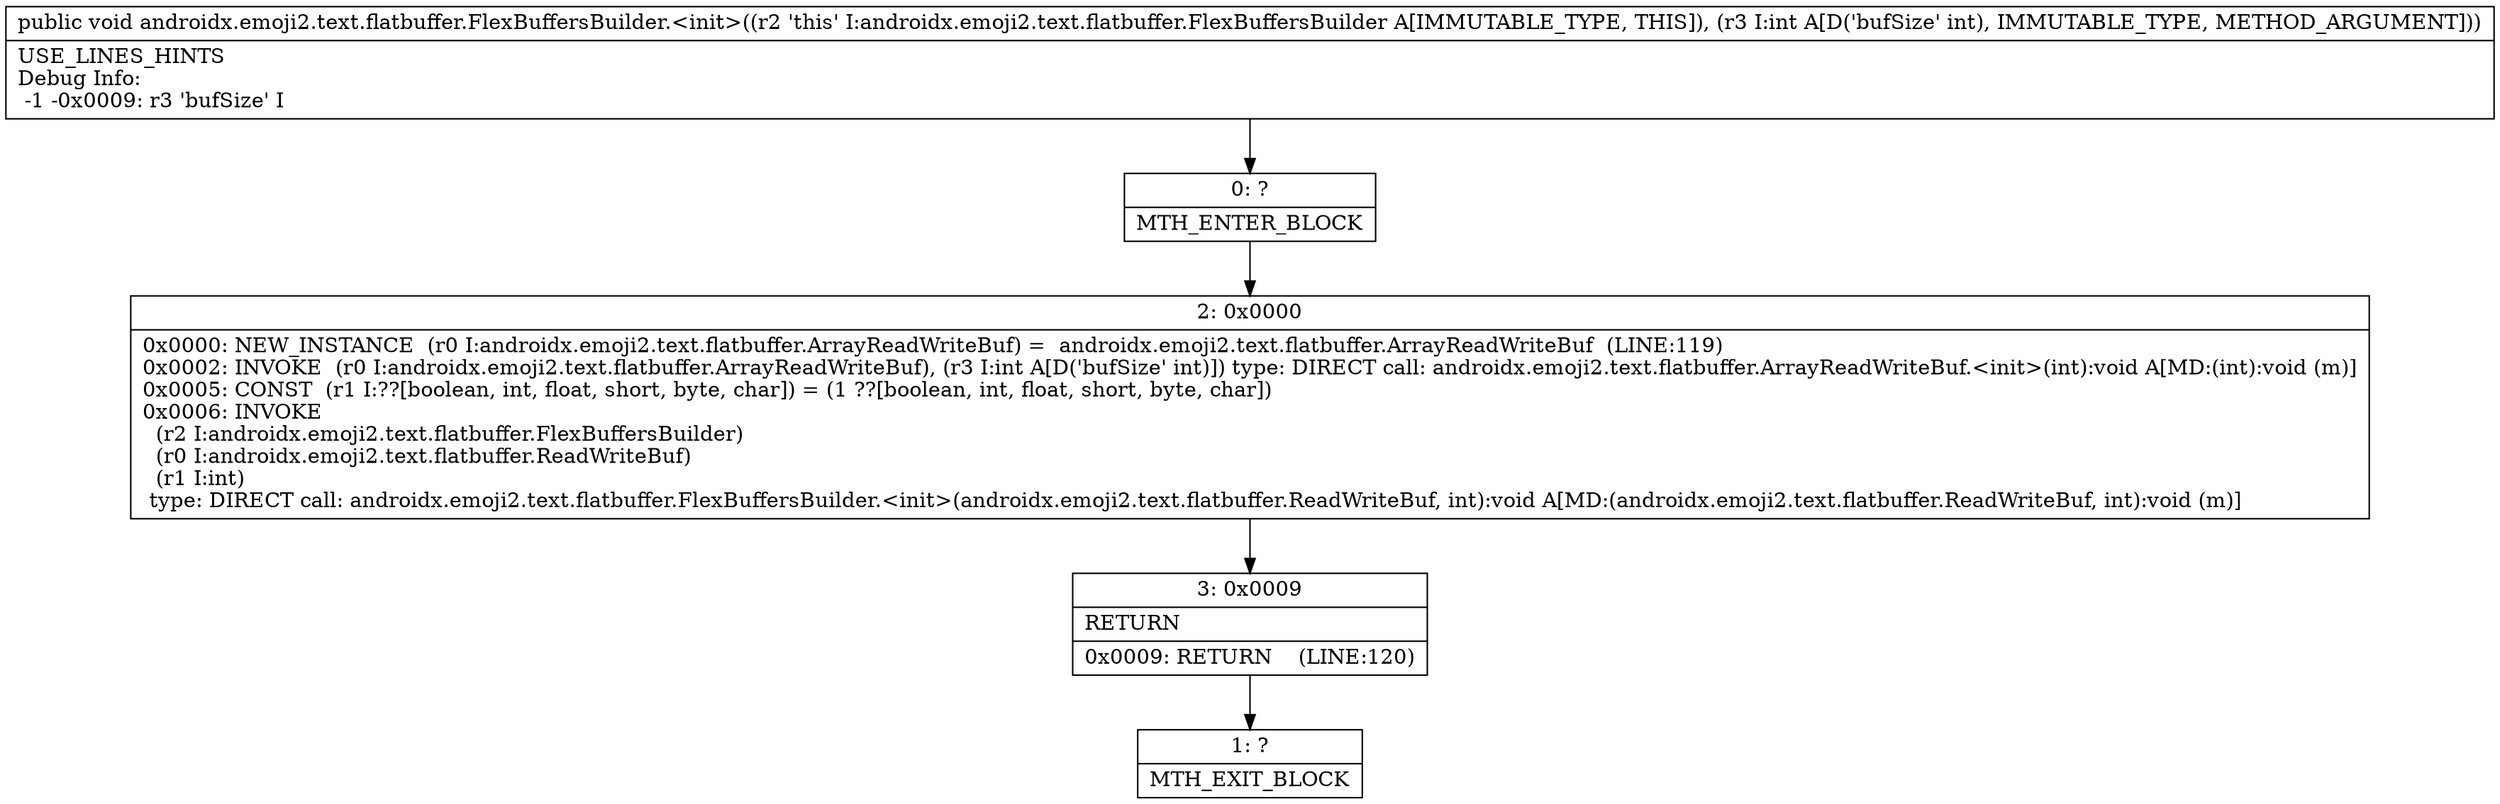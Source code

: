 digraph "CFG forandroidx.emoji2.text.flatbuffer.FlexBuffersBuilder.\<init\>(I)V" {
Node_0 [shape=record,label="{0\:\ ?|MTH_ENTER_BLOCK\l}"];
Node_2 [shape=record,label="{2\:\ 0x0000|0x0000: NEW_INSTANCE  (r0 I:androidx.emoji2.text.flatbuffer.ArrayReadWriteBuf) =  androidx.emoji2.text.flatbuffer.ArrayReadWriteBuf  (LINE:119)\l0x0002: INVOKE  (r0 I:androidx.emoji2.text.flatbuffer.ArrayReadWriteBuf), (r3 I:int A[D('bufSize' int)]) type: DIRECT call: androidx.emoji2.text.flatbuffer.ArrayReadWriteBuf.\<init\>(int):void A[MD:(int):void (m)]\l0x0005: CONST  (r1 I:??[boolean, int, float, short, byte, char]) = (1 ??[boolean, int, float, short, byte, char]) \l0x0006: INVOKE  \l  (r2 I:androidx.emoji2.text.flatbuffer.FlexBuffersBuilder)\l  (r0 I:androidx.emoji2.text.flatbuffer.ReadWriteBuf)\l  (r1 I:int)\l type: DIRECT call: androidx.emoji2.text.flatbuffer.FlexBuffersBuilder.\<init\>(androidx.emoji2.text.flatbuffer.ReadWriteBuf, int):void A[MD:(androidx.emoji2.text.flatbuffer.ReadWriteBuf, int):void (m)]\l}"];
Node_3 [shape=record,label="{3\:\ 0x0009|RETURN\l|0x0009: RETURN    (LINE:120)\l}"];
Node_1 [shape=record,label="{1\:\ ?|MTH_EXIT_BLOCK\l}"];
MethodNode[shape=record,label="{public void androidx.emoji2.text.flatbuffer.FlexBuffersBuilder.\<init\>((r2 'this' I:androidx.emoji2.text.flatbuffer.FlexBuffersBuilder A[IMMUTABLE_TYPE, THIS]), (r3 I:int A[D('bufSize' int), IMMUTABLE_TYPE, METHOD_ARGUMENT]))  | USE_LINES_HINTS\lDebug Info:\l  \-1 \-0x0009: r3 'bufSize' I\l}"];
MethodNode -> Node_0;Node_0 -> Node_2;
Node_2 -> Node_3;
Node_3 -> Node_1;
}

